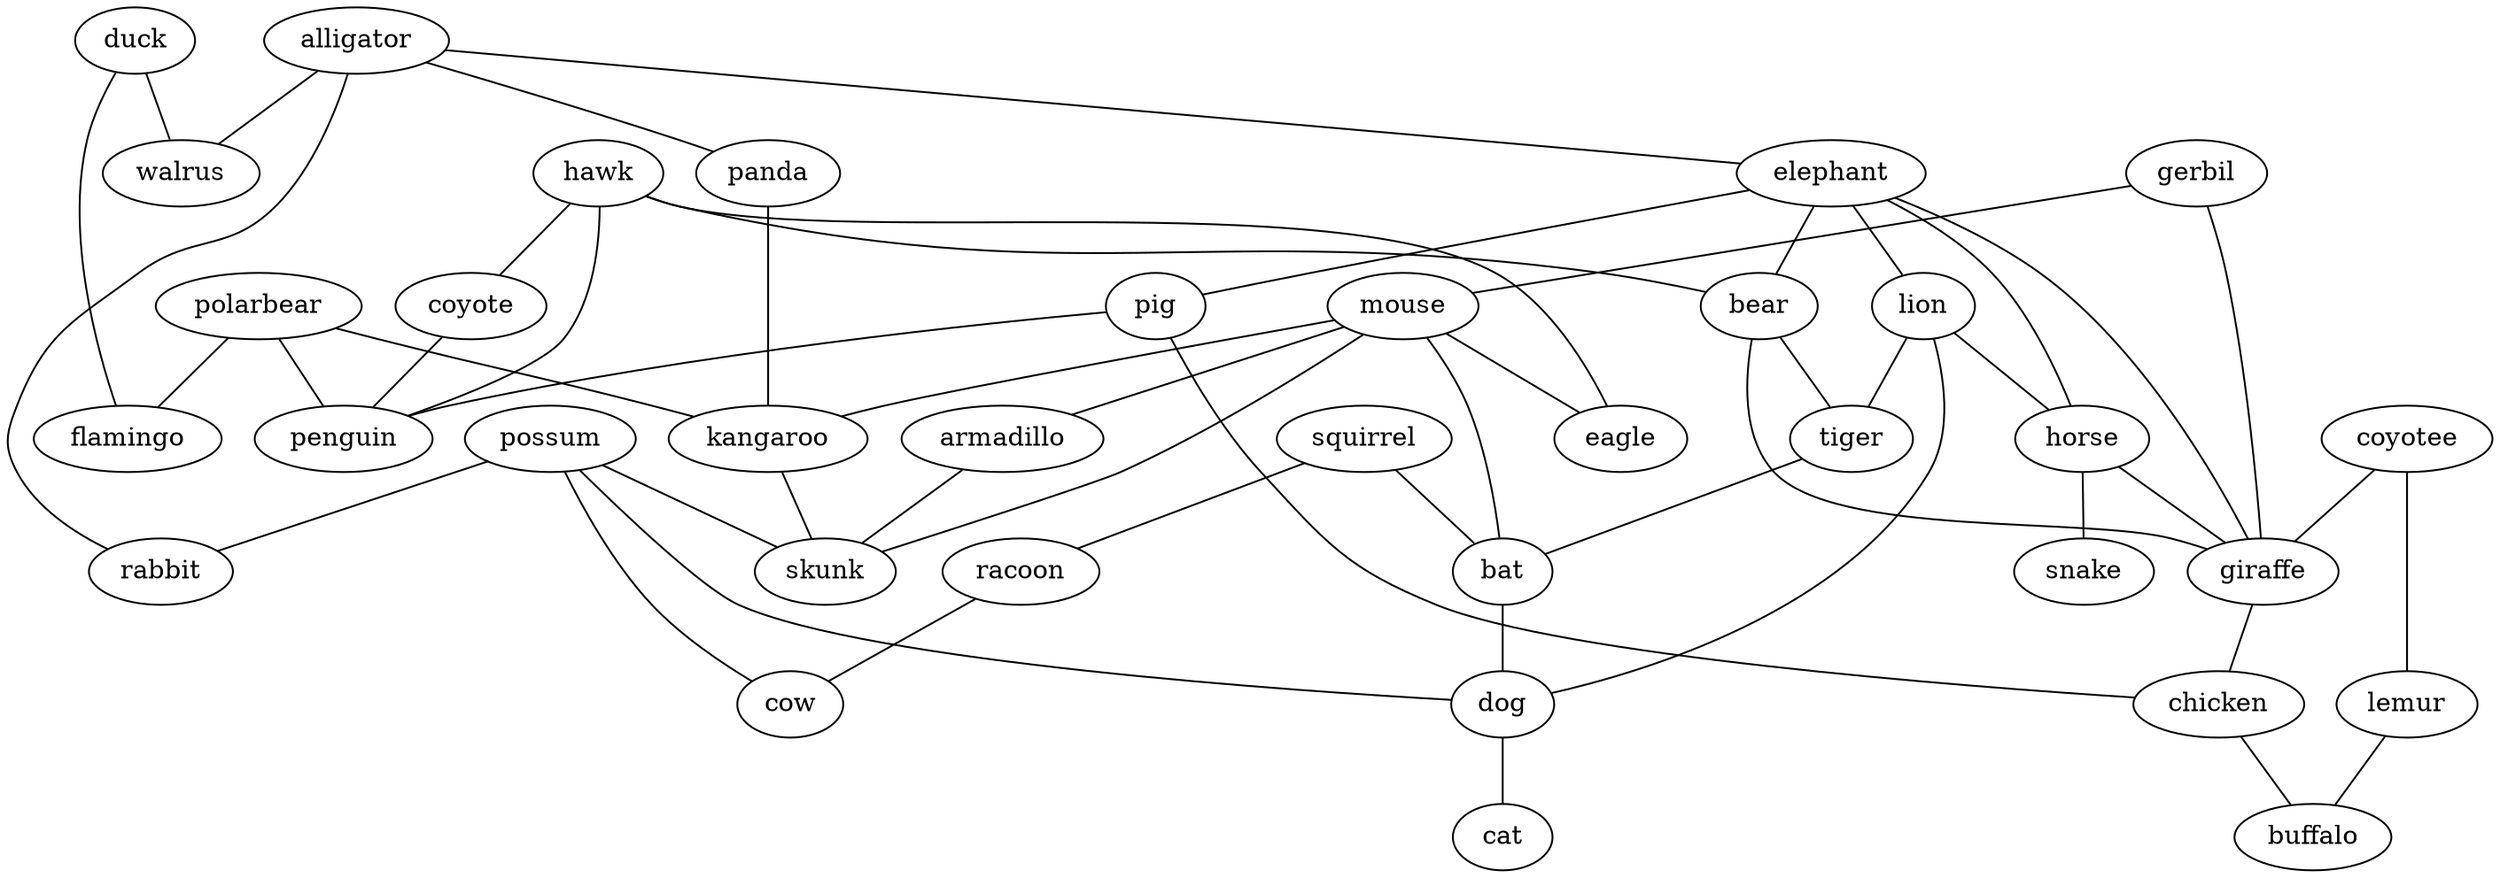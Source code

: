 strict graph  {
	polarbear -- kangaroo	 [weight=1];
	polarbear -- penguin	 [weight=1];
	polarbear -- flamingo	 [weight=1];
	duck -- flamingo	 [weight=1];
	duck -- walrus	 [weight=1];
	hawk -- eagle	 [weight=1];
	hawk -- bear	 [weight=1];
	hawk -- coyote	 [weight=1];
	hawk -- penguin	 [weight=1];
	gerbil -- mouse	 [weight=1];
	gerbil -- giraffe	 [weight=1];
	alligator -- panda	 [weight=1];
	alligator -- elephant	 [weight=1];
	alligator -- rabbit	 [weight=1];
	alligator -- walrus	 [weight=1];
	mouse -- eagle	 [weight=1];
	mouse -- kangaroo	 [weight=1];
	mouse -- armadillo	 [weight=1];
	mouse -- bat	 [weight=1];
	mouse -- skunk	 [weight=1];
	panda -- kangaroo	 [weight=1];
	elephant -- lion	 [weight=1];
	elephant -- horse	 [weight=1];
	elephant -- bear	 [weight=1];
	elephant -- giraffe	 [weight=1];
	elephant -- pig	 [weight=1];
	coyotee -- giraffe	 [weight=1];
	coyotee -- lemur	 [weight=1];
	squirrel -- racoon	 [weight=1];
	squirrel -- bat	 [weight=1];
	lion -- horse	 [weight=1];
	lion -- tiger	 [weight=1];
	lion -- dog	 [weight=1];
	kangaroo -- skunk	 [weight=1];
	horse -- giraffe	 [weight=1];
	horse -- snake	 [weight=1];
	bear -- tiger	 [weight=1];
	bear -- giraffe	 [weight=1];
	tiger -- bat	 [weight=1];
	possum -- rabbit	 [weight=1];
	possum -- cow	 [weight=1];
	possum -- dog	 [weight=1];
	possum -- skunk	 [weight=1];
	giraffe -- chicken	 [weight=1];
	armadillo -- skunk	 [weight=1];
	coyote -- penguin	 [weight=1];
	pig -- penguin	 [weight=1];
	pig -- chicken	 [weight=1];
	racoon -- cow	 [weight=1];
	bat -- dog	 [weight=1];
	lemur -- buffalo	 [weight=1];
	dog -- cat	 [weight=1];
	chicken -- buffalo	 [weight=1];
}
